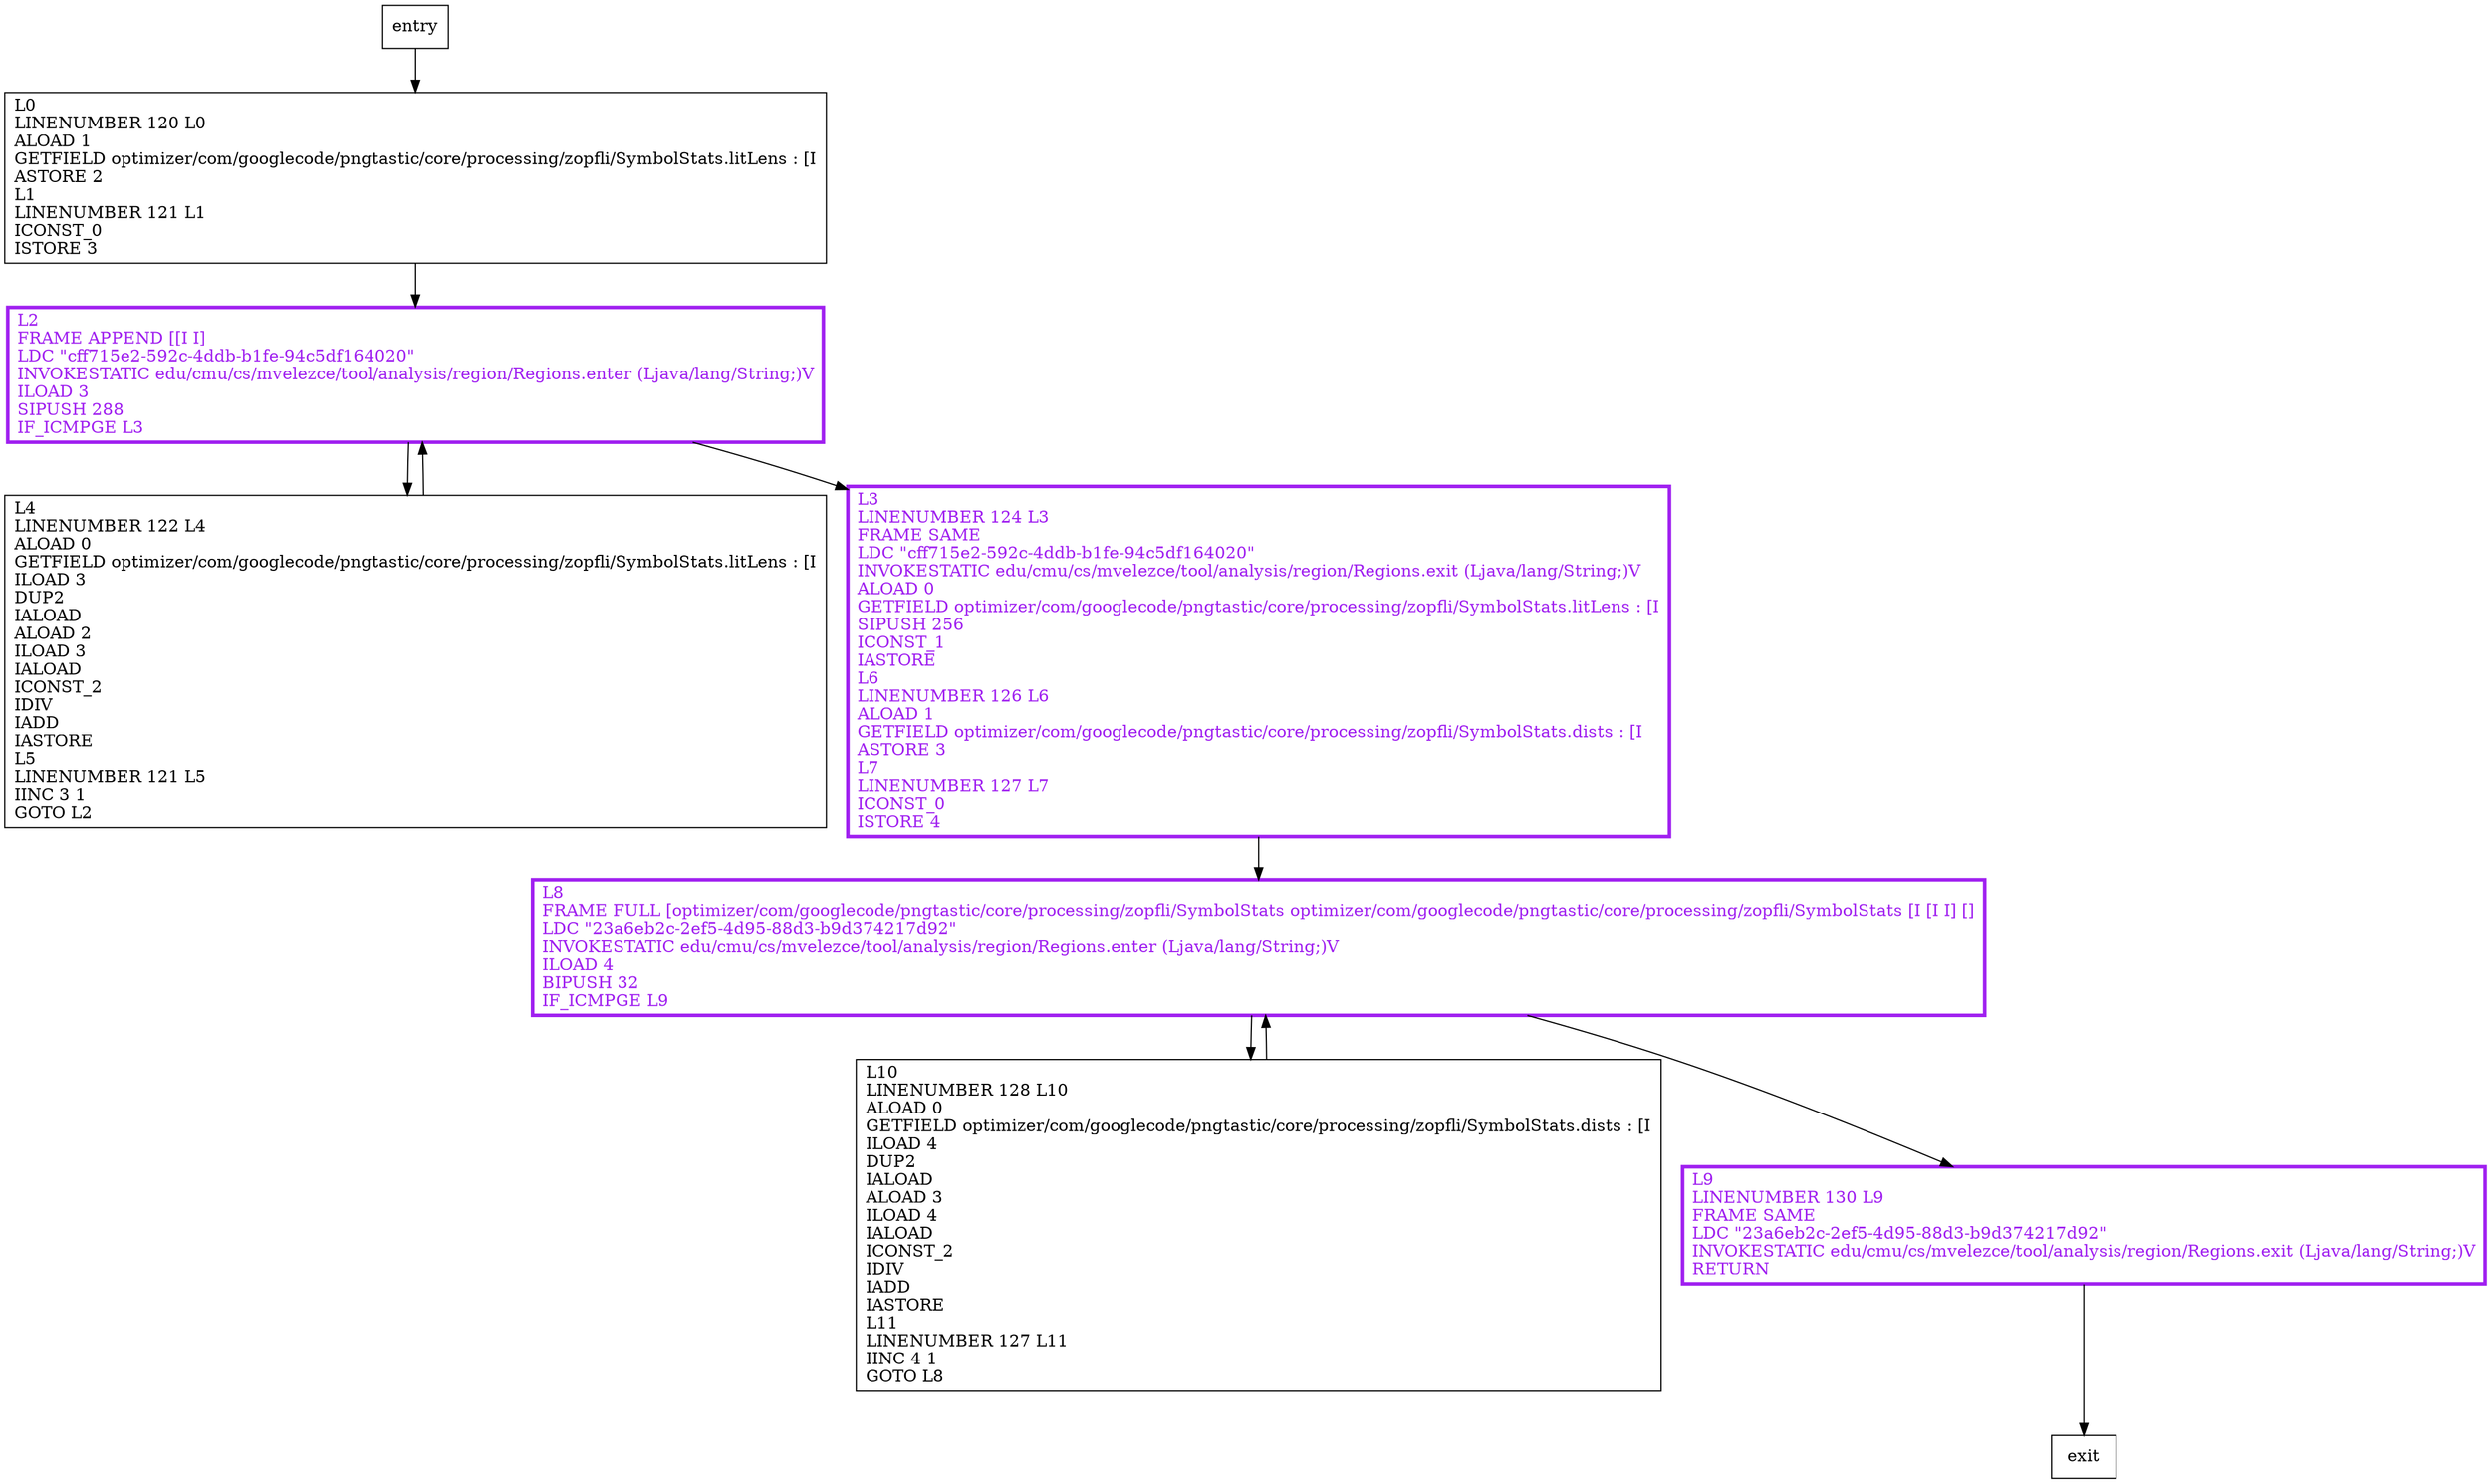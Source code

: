 digraph alloy {
node [shape=record];
1139605173 [label="L3\lLINENUMBER 124 L3\lFRAME SAME\lLDC \"cff715e2-592c-4ddb-b1fe-94c5df164020\"\lINVOKESTATIC edu/cmu/cs/mvelezce/tool/analysis/region/Regions.exit (Ljava/lang/String;)V\lALOAD 0\lGETFIELD optimizer/com/googlecode/pngtastic/core/processing/zopfli/SymbolStats.litLens : [I\lSIPUSH 256\lICONST_1\lIASTORE\lL6\lLINENUMBER 126 L6\lALOAD 1\lGETFIELD optimizer/com/googlecode/pngtastic/core/processing/zopfli/SymbolStats.dists : [I\lASTORE 3\lL7\lLINENUMBER 127 L7\lICONST_0\lISTORE 4\l"];
1374664497 [label="L4\lLINENUMBER 122 L4\lALOAD 0\lGETFIELD optimizer/com/googlecode/pngtastic/core/processing/zopfli/SymbolStats.litLens : [I\lILOAD 3\lDUP2\lIALOAD\lALOAD 2\lILOAD 3\lIALOAD\lICONST_2\lIDIV\lIADD\lIASTORE\lL5\lLINENUMBER 121 L5\lIINC 3 1\lGOTO L2\l"];
1172754912 [label="L9\lLINENUMBER 130 L9\lFRAME SAME\lLDC \"23a6eb2c-2ef5-4d95-88d3-b9d374217d92\"\lINVOKESTATIC edu/cmu/cs/mvelezce/tool/analysis/region/Regions.exit (Ljava/lang/String;)V\lRETURN\l"];
1953251612 [label="L0\lLINENUMBER 120 L0\lALOAD 1\lGETFIELD optimizer/com/googlecode/pngtastic/core/processing/zopfli/SymbolStats.litLens : [I\lASTORE 2\lL1\lLINENUMBER 121 L1\lICONST_0\lISTORE 3\l"];
1641776831 [label="L10\lLINENUMBER 128 L10\lALOAD 0\lGETFIELD optimizer/com/googlecode/pngtastic/core/processing/zopfli/SymbolStats.dists : [I\lILOAD 4\lDUP2\lIALOAD\lALOAD 3\lILOAD 4\lIALOAD\lICONST_2\lIDIV\lIADD\lIASTORE\lL11\lLINENUMBER 127 L11\lIINC 4 1\lGOTO L8\l"];
1302459274 [label="L8\lFRAME FULL [optimizer/com/googlecode/pngtastic/core/processing/zopfli/SymbolStats optimizer/com/googlecode/pngtastic/core/processing/zopfli/SymbolStats [I [I I] []\lLDC \"23a6eb2c-2ef5-4d95-88d3-b9d374217d92\"\lINVOKESTATIC edu/cmu/cs/mvelezce/tool/analysis/region/Regions.enter (Ljava/lang/String;)V\lILOAD 4\lBIPUSH 32\lIF_ICMPGE L9\l"];
1402211887 [label="L2\lFRAME APPEND [[I I]\lLDC \"cff715e2-592c-4ddb-b1fe-94c5df164020\"\lINVOKESTATIC edu/cmu/cs/mvelezce/tool/analysis/region/Regions.enter (Ljava/lang/String;)V\lILOAD 3\lSIPUSH 288\lIF_ICMPGE L3\l"];
entry;
exit;
entry -> 1953251612;
1139605173 -> 1302459274;
1374664497 -> 1402211887;
1172754912 -> exit;
1953251612 -> 1402211887;
1641776831 -> 1302459274;
1302459274 -> 1172754912;
1302459274 -> 1641776831;
1402211887 -> 1139605173;
1402211887 -> 1374664497;
1139605173[fontcolor="purple", penwidth=3, color="purple"];
1172754912[fontcolor="purple", penwidth=3, color="purple"];
1302459274[fontcolor="purple", penwidth=3, color="purple"];
1402211887[fontcolor="purple", penwidth=3, color="purple"];
}
